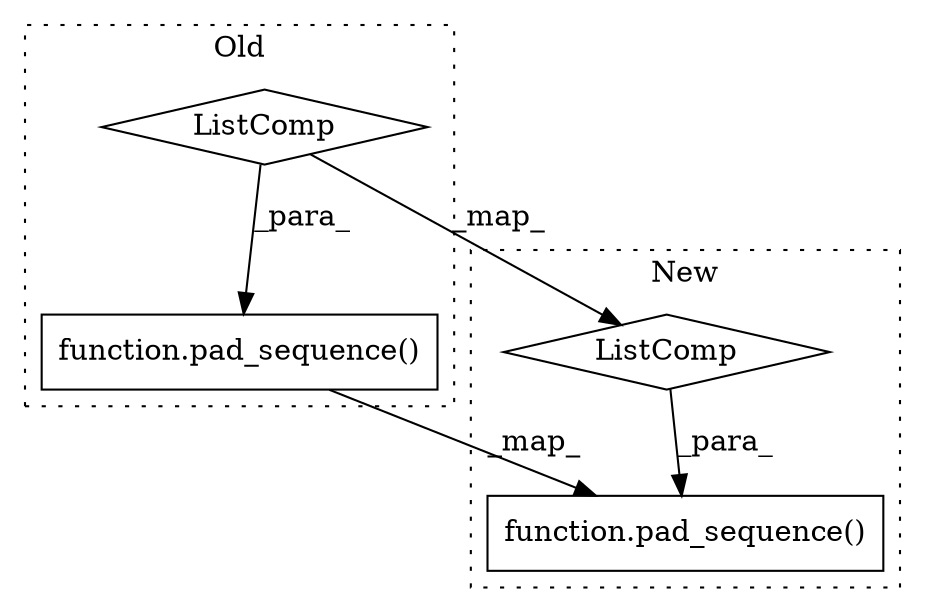 digraph G {
subgraph cluster0 {
1 [label="function.pad_sequence()" a="75" s="1017,1067" l="13,19" shape="box"];
3 [label="ListComp" a="106" s="1030" l="37" shape="diamond"];
label = "Old";
style="dotted";
}
subgraph cluster1 {
2 [label="function.pad_sequence()" a="75" s="904,954" l="13,19" shape="box"];
4 [label="ListComp" a="106" s="917" l="37" shape="diamond"];
label = "New";
style="dotted";
}
1 -> 2 [label="_map_"];
3 -> 4 [label="_map_"];
3 -> 1 [label="_para_"];
4 -> 2 [label="_para_"];
}